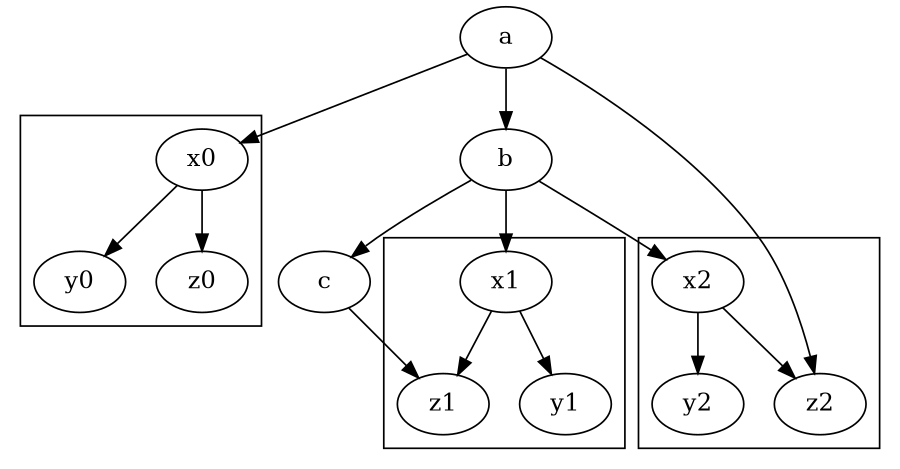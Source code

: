 digraph G {
size="6,6";
	a -> b -> c;

	subgraph cluster0 {
		x0 -> y0;
		x0 -> z0;
	}

	subgraph cluster1 {
		x1 -> y1;
		x1 -> z1;
	}

	subgraph cluster2 {
		x2 -> y2;
		x2 -> z2;
	}

	a -> x0;
	b -> x1;
	b -> x2;
	a -> z2;
	c -> z1;
}
